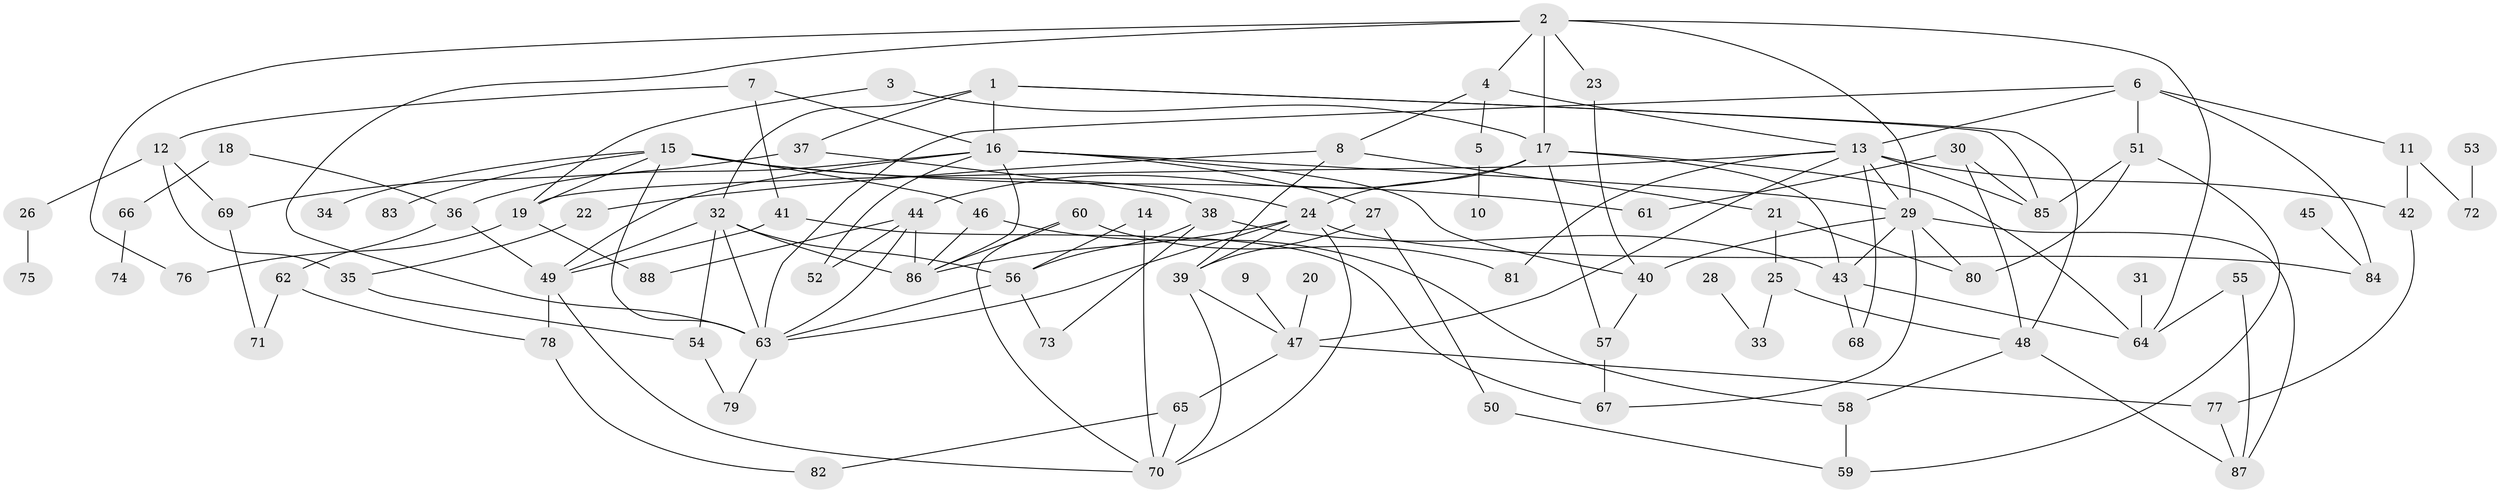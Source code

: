 // original degree distribution, {7: 0.020689655172413793, 5: 0.05517241379310345, 6: 0.034482758620689655, 2: 0.3103448275862069, 4: 0.14482758620689656, 9: 0.013793103448275862, 3: 0.2482758620689655, 1: 0.1724137931034483}
// Generated by graph-tools (version 1.1) at 2025/36/03/04/25 23:36:13]
// undirected, 88 vertices, 150 edges
graph export_dot {
  node [color=gray90,style=filled];
  1;
  2;
  3;
  4;
  5;
  6;
  7;
  8;
  9;
  10;
  11;
  12;
  13;
  14;
  15;
  16;
  17;
  18;
  19;
  20;
  21;
  22;
  23;
  24;
  25;
  26;
  27;
  28;
  29;
  30;
  31;
  32;
  33;
  34;
  35;
  36;
  37;
  38;
  39;
  40;
  41;
  42;
  43;
  44;
  45;
  46;
  47;
  48;
  49;
  50;
  51;
  52;
  53;
  54;
  55;
  56;
  57;
  58;
  59;
  60;
  61;
  62;
  63;
  64;
  65;
  66;
  67;
  68;
  69;
  70;
  71;
  72;
  73;
  74;
  75;
  76;
  77;
  78;
  79;
  80;
  81;
  82;
  83;
  84;
  85;
  86;
  87;
  88;
  1 -- 16 [weight=1.0];
  1 -- 32 [weight=1.0];
  1 -- 37 [weight=1.0];
  1 -- 48 [weight=1.0];
  1 -- 85 [weight=1.0];
  2 -- 4 [weight=1.0];
  2 -- 17 [weight=1.0];
  2 -- 23 [weight=1.0];
  2 -- 29 [weight=1.0];
  2 -- 63 [weight=1.0];
  2 -- 64 [weight=1.0];
  2 -- 76 [weight=1.0];
  3 -- 17 [weight=1.0];
  3 -- 19 [weight=1.0];
  4 -- 5 [weight=1.0];
  4 -- 8 [weight=1.0];
  4 -- 13 [weight=1.0];
  5 -- 10 [weight=1.0];
  6 -- 11 [weight=1.0];
  6 -- 13 [weight=1.0];
  6 -- 51 [weight=1.0];
  6 -- 63 [weight=1.0];
  6 -- 84 [weight=1.0];
  7 -- 12 [weight=1.0];
  7 -- 16 [weight=1.0];
  7 -- 41 [weight=1.0];
  8 -- 21 [weight=1.0];
  8 -- 22 [weight=1.0];
  8 -- 39 [weight=1.0];
  9 -- 47 [weight=1.0];
  11 -- 42 [weight=1.0];
  11 -- 72 [weight=1.0];
  12 -- 26 [weight=1.0];
  12 -- 35 [weight=1.0];
  12 -- 69 [weight=1.0];
  13 -- 19 [weight=1.0];
  13 -- 29 [weight=1.0];
  13 -- 42 [weight=1.0];
  13 -- 47 [weight=1.0];
  13 -- 68 [weight=1.0];
  13 -- 81 [weight=1.0];
  13 -- 85 [weight=1.0];
  14 -- 56 [weight=1.0];
  14 -- 70 [weight=1.0];
  15 -- 19 [weight=1.0];
  15 -- 24 [weight=1.0];
  15 -- 34 [weight=1.0];
  15 -- 46 [weight=1.0];
  15 -- 61 [weight=1.0];
  15 -- 63 [weight=1.0];
  15 -- 83 [weight=1.0];
  16 -- 27 [weight=1.0];
  16 -- 29 [weight=1.0];
  16 -- 36 [weight=1.0];
  16 -- 40 [weight=1.0];
  16 -- 49 [weight=1.0];
  16 -- 52 [weight=1.0];
  16 -- 86 [weight=1.0];
  17 -- 24 [weight=1.0];
  17 -- 43 [weight=1.0];
  17 -- 44 [weight=1.0];
  17 -- 57 [weight=1.0];
  17 -- 64 [weight=1.0];
  18 -- 36 [weight=1.0];
  18 -- 66 [weight=1.0];
  19 -- 76 [weight=1.0];
  19 -- 88 [weight=1.0];
  20 -- 47 [weight=1.0];
  21 -- 25 [weight=1.0];
  21 -- 80 [weight=1.0];
  22 -- 35 [weight=1.0];
  23 -- 40 [weight=1.0];
  24 -- 39 [weight=1.0];
  24 -- 63 [weight=1.0];
  24 -- 70 [weight=1.0];
  24 -- 84 [weight=1.0];
  24 -- 86 [weight=1.0];
  25 -- 33 [weight=1.0];
  25 -- 48 [weight=1.0];
  26 -- 75 [weight=1.0];
  27 -- 39 [weight=1.0];
  27 -- 50 [weight=1.0];
  28 -- 33 [weight=1.0];
  29 -- 40 [weight=1.0];
  29 -- 43 [weight=1.0];
  29 -- 67 [weight=1.0];
  29 -- 80 [weight=1.0];
  29 -- 87 [weight=1.0];
  30 -- 48 [weight=1.0];
  30 -- 61 [weight=1.0];
  30 -- 85 [weight=1.0];
  31 -- 64 [weight=1.0];
  32 -- 49 [weight=1.0];
  32 -- 54 [weight=1.0];
  32 -- 56 [weight=1.0];
  32 -- 63 [weight=1.0];
  32 -- 86 [weight=1.0];
  35 -- 54 [weight=1.0];
  36 -- 49 [weight=1.0];
  36 -- 62 [weight=1.0];
  37 -- 38 [weight=1.0];
  37 -- 69 [weight=1.0];
  38 -- 43 [weight=1.0];
  38 -- 56 [weight=1.0];
  38 -- 73 [weight=1.0];
  39 -- 47 [weight=1.0];
  39 -- 70 [weight=1.0];
  40 -- 57 [weight=1.0];
  41 -- 49 [weight=1.0];
  41 -- 67 [weight=1.0];
  42 -- 77 [weight=1.0];
  43 -- 64 [weight=1.0];
  43 -- 68 [weight=1.0];
  44 -- 52 [weight=1.0];
  44 -- 63 [weight=1.0];
  44 -- 86 [weight=1.0];
  44 -- 88 [weight=1.0];
  45 -- 84 [weight=1.0];
  46 -- 58 [weight=1.0];
  46 -- 86 [weight=1.0];
  47 -- 65 [weight=1.0];
  47 -- 77 [weight=1.0];
  48 -- 58 [weight=1.0];
  48 -- 87 [weight=1.0];
  49 -- 70 [weight=1.0];
  49 -- 78 [weight=1.0];
  50 -- 59 [weight=1.0];
  51 -- 59 [weight=1.0];
  51 -- 80 [weight=1.0];
  51 -- 85 [weight=1.0];
  53 -- 72 [weight=1.0];
  54 -- 79 [weight=1.0];
  55 -- 64 [weight=1.0];
  55 -- 87 [weight=1.0];
  56 -- 63 [weight=1.0];
  56 -- 73 [weight=1.0];
  57 -- 67 [weight=1.0];
  58 -- 59 [weight=1.0];
  60 -- 70 [weight=1.0];
  60 -- 81 [weight=2.0];
  60 -- 86 [weight=1.0];
  62 -- 71 [weight=1.0];
  62 -- 78 [weight=1.0];
  63 -- 79 [weight=1.0];
  65 -- 70 [weight=1.0];
  65 -- 82 [weight=1.0];
  66 -- 74 [weight=1.0];
  69 -- 71 [weight=1.0];
  77 -- 87 [weight=1.0];
  78 -- 82 [weight=1.0];
}
